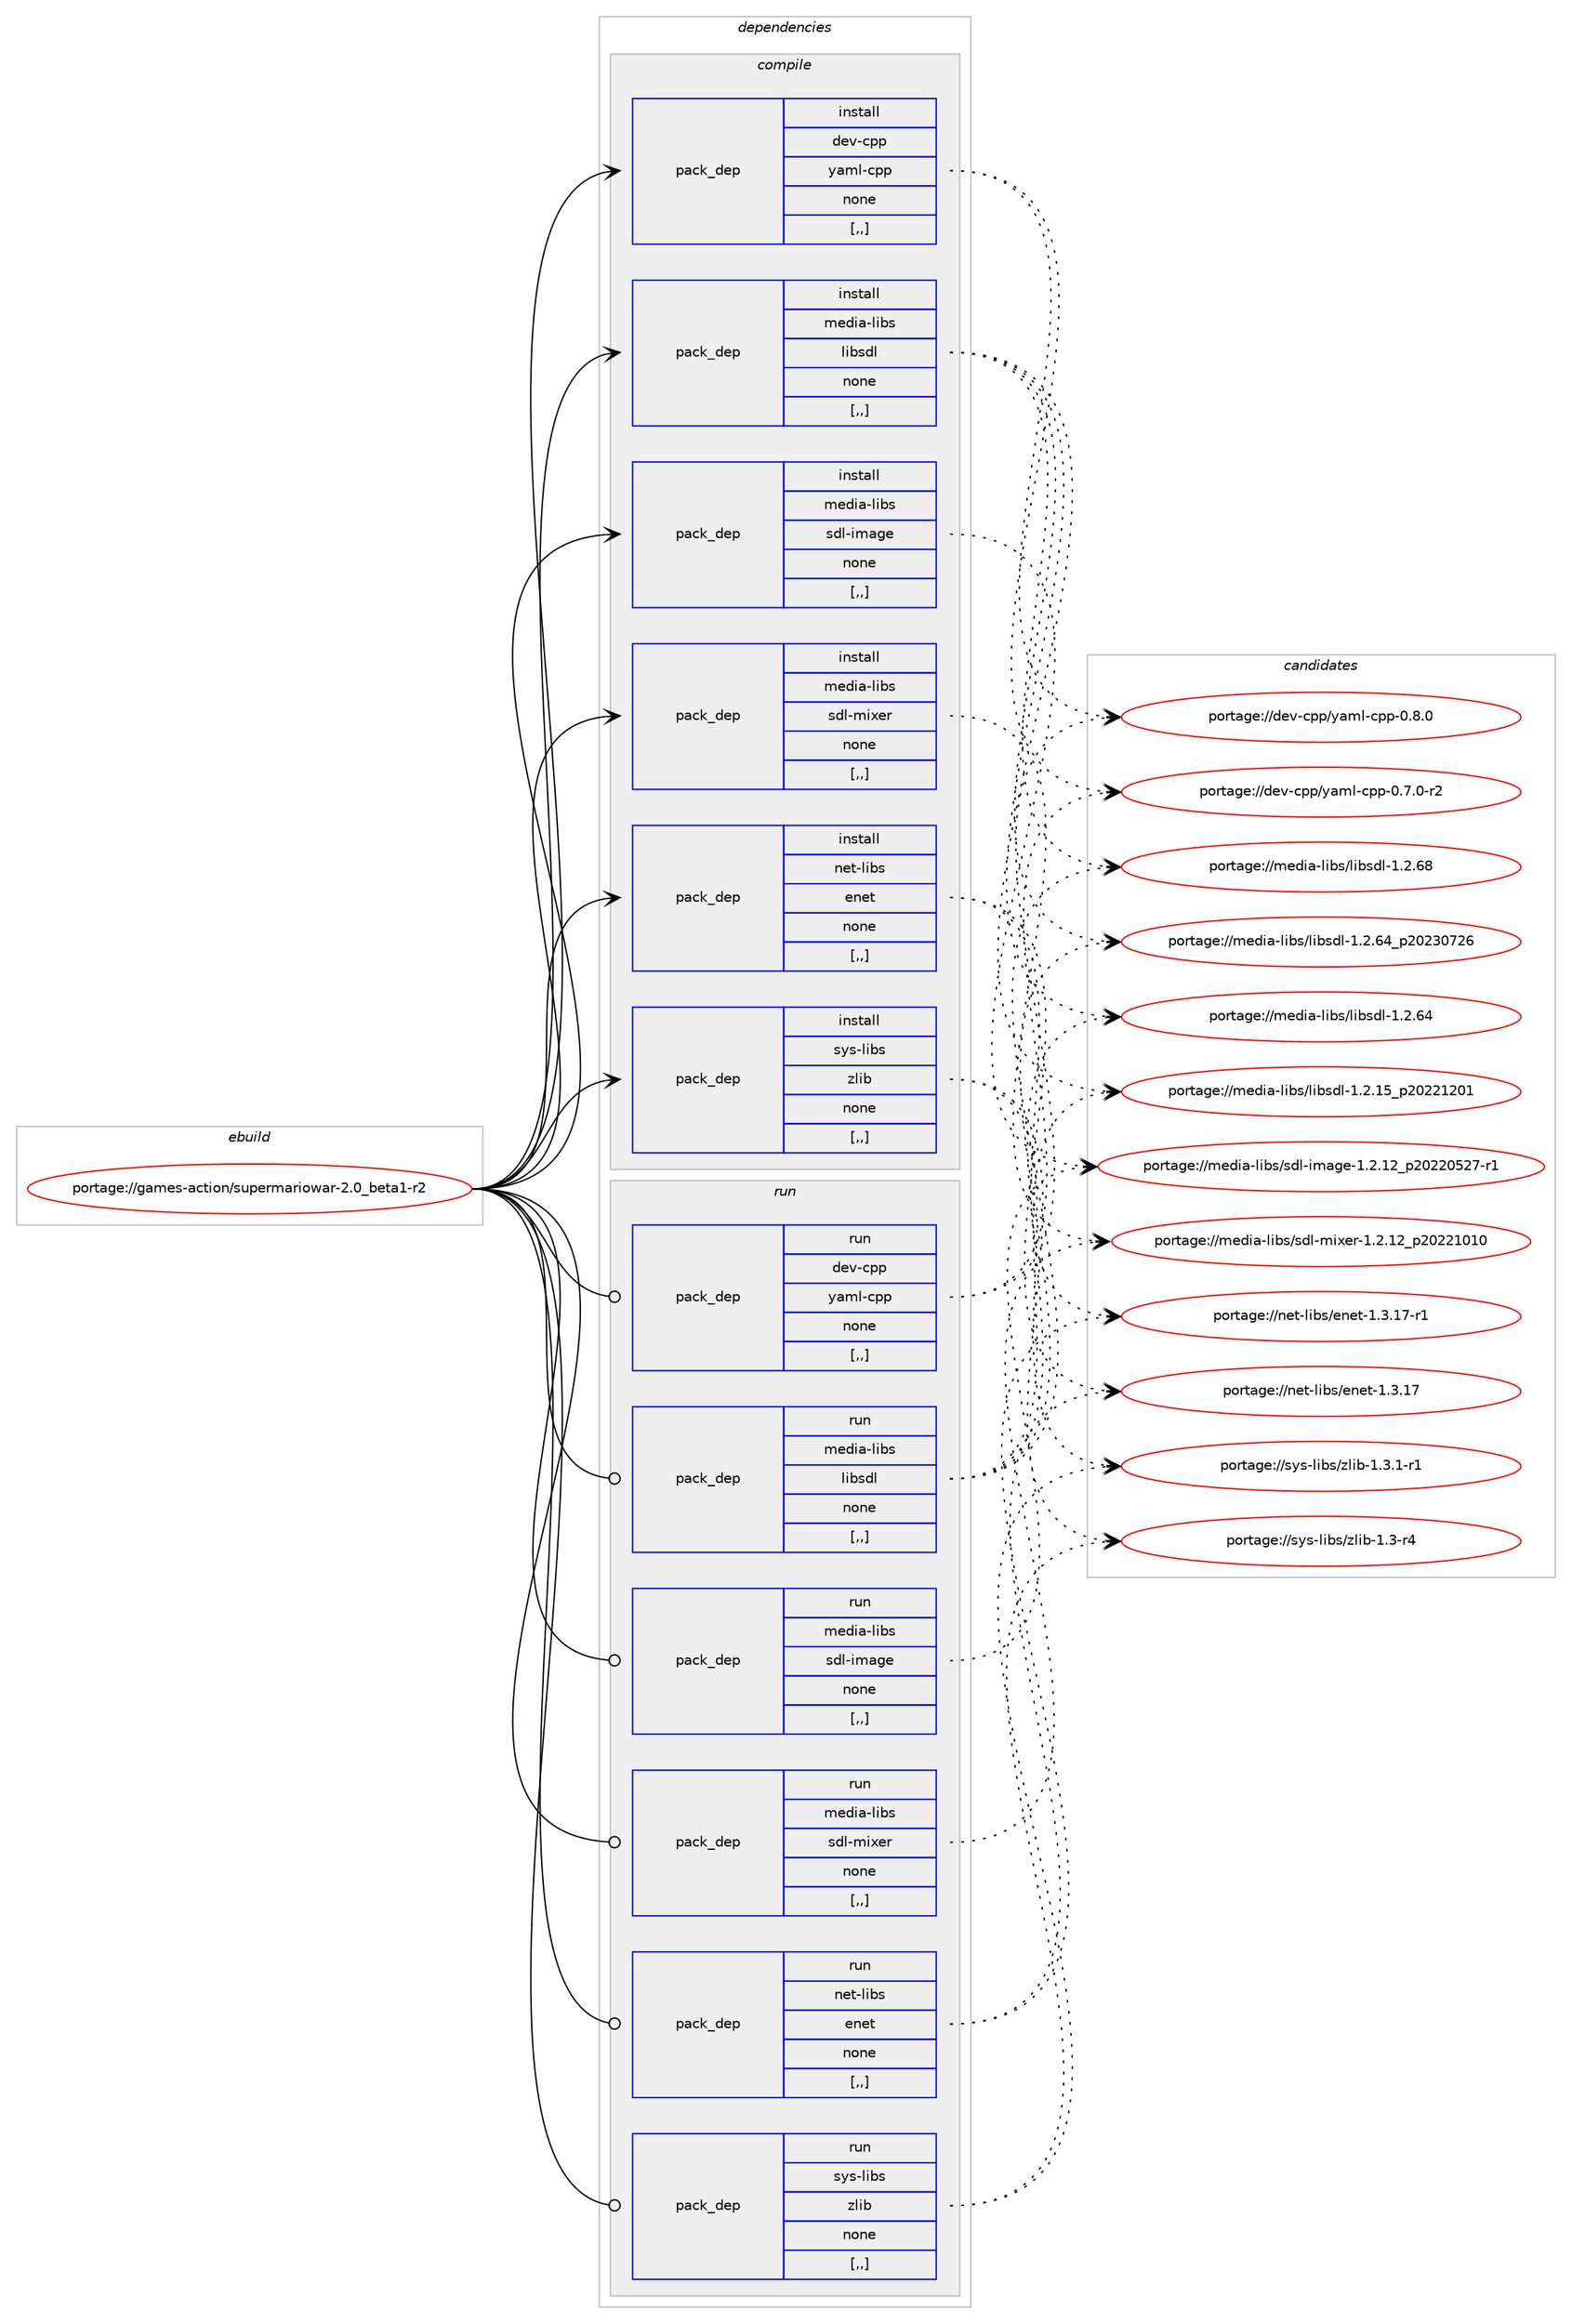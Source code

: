 digraph prolog {

# *************
# Graph options
# *************

newrank=true;
concentrate=true;
compound=true;
graph [rankdir=LR,fontname=Helvetica,fontsize=10,ranksep=1.5];#, ranksep=2.5, nodesep=0.2];
edge  [arrowhead=vee];
node  [fontname=Helvetica,fontsize=10];

# **********
# The ebuild
# **********

subgraph cluster_leftcol {
color=gray;
label=<<i>ebuild</i>>;
id [label="portage://games-action/supermariowar-2.0_beta1-r2", color=red, width=4, href="../games-action/supermariowar-2.0_beta1-r2.svg"];
}

# ****************
# The dependencies
# ****************

subgraph cluster_midcol {
color=gray;
label=<<i>dependencies</i>>;
subgraph cluster_compile {
fillcolor="#eeeeee";
style=filled;
label=<<i>compile</i>>;
subgraph pack159706 {
dependency224033 [label=<<TABLE BORDER="0" CELLBORDER="1" CELLSPACING="0" CELLPADDING="4" WIDTH="220"><TR><TD ROWSPAN="6" CELLPADDING="30">pack_dep</TD></TR><TR><TD WIDTH="110">install</TD></TR><TR><TD>dev-cpp</TD></TR><TR><TD>yaml-cpp</TD></TR><TR><TD>none</TD></TR><TR><TD>[,,]</TD></TR></TABLE>>, shape=none, color=blue];
}
id:e -> dependency224033:w [weight=20,style="solid",arrowhead="vee"];
subgraph pack159707 {
dependency224034 [label=<<TABLE BORDER="0" CELLBORDER="1" CELLSPACING="0" CELLPADDING="4" WIDTH="220"><TR><TD ROWSPAN="6" CELLPADDING="30">pack_dep</TD></TR><TR><TD WIDTH="110">install</TD></TR><TR><TD>media-libs</TD></TR><TR><TD>libsdl</TD></TR><TR><TD>none</TD></TR><TR><TD>[,,]</TD></TR></TABLE>>, shape=none, color=blue];
}
id:e -> dependency224034:w [weight=20,style="solid",arrowhead="vee"];
subgraph pack159708 {
dependency224035 [label=<<TABLE BORDER="0" CELLBORDER="1" CELLSPACING="0" CELLPADDING="4" WIDTH="220"><TR><TD ROWSPAN="6" CELLPADDING="30">pack_dep</TD></TR><TR><TD WIDTH="110">install</TD></TR><TR><TD>media-libs</TD></TR><TR><TD>sdl-image</TD></TR><TR><TD>none</TD></TR><TR><TD>[,,]</TD></TR></TABLE>>, shape=none, color=blue];
}
id:e -> dependency224035:w [weight=20,style="solid",arrowhead="vee"];
subgraph pack159709 {
dependency224036 [label=<<TABLE BORDER="0" CELLBORDER="1" CELLSPACING="0" CELLPADDING="4" WIDTH="220"><TR><TD ROWSPAN="6" CELLPADDING="30">pack_dep</TD></TR><TR><TD WIDTH="110">install</TD></TR><TR><TD>media-libs</TD></TR><TR><TD>sdl-mixer</TD></TR><TR><TD>none</TD></TR><TR><TD>[,,]</TD></TR></TABLE>>, shape=none, color=blue];
}
id:e -> dependency224036:w [weight=20,style="solid",arrowhead="vee"];
subgraph pack159710 {
dependency224037 [label=<<TABLE BORDER="0" CELLBORDER="1" CELLSPACING="0" CELLPADDING="4" WIDTH="220"><TR><TD ROWSPAN="6" CELLPADDING="30">pack_dep</TD></TR><TR><TD WIDTH="110">install</TD></TR><TR><TD>net-libs</TD></TR><TR><TD>enet</TD></TR><TR><TD>none</TD></TR><TR><TD>[,,]</TD></TR></TABLE>>, shape=none, color=blue];
}
id:e -> dependency224037:w [weight=20,style="solid",arrowhead="vee"];
subgraph pack159711 {
dependency224038 [label=<<TABLE BORDER="0" CELLBORDER="1" CELLSPACING="0" CELLPADDING="4" WIDTH="220"><TR><TD ROWSPAN="6" CELLPADDING="30">pack_dep</TD></TR><TR><TD WIDTH="110">install</TD></TR><TR><TD>sys-libs</TD></TR><TR><TD>zlib</TD></TR><TR><TD>none</TD></TR><TR><TD>[,,]</TD></TR></TABLE>>, shape=none, color=blue];
}
id:e -> dependency224038:w [weight=20,style="solid",arrowhead="vee"];
}
subgraph cluster_compileandrun {
fillcolor="#eeeeee";
style=filled;
label=<<i>compile and run</i>>;
}
subgraph cluster_run {
fillcolor="#eeeeee";
style=filled;
label=<<i>run</i>>;
subgraph pack159712 {
dependency224039 [label=<<TABLE BORDER="0" CELLBORDER="1" CELLSPACING="0" CELLPADDING="4" WIDTH="220"><TR><TD ROWSPAN="6" CELLPADDING="30">pack_dep</TD></TR><TR><TD WIDTH="110">run</TD></TR><TR><TD>dev-cpp</TD></TR><TR><TD>yaml-cpp</TD></TR><TR><TD>none</TD></TR><TR><TD>[,,]</TD></TR></TABLE>>, shape=none, color=blue];
}
id:e -> dependency224039:w [weight=20,style="solid",arrowhead="odot"];
subgraph pack159713 {
dependency224040 [label=<<TABLE BORDER="0" CELLBORDER="1" CELLSPACING="0" CELLPADDING="4" WIDTH="220"><TR><TD ROWSPAN="6" CELLPADDING="30">pack_dep</TD></TR><TR><TD WIDTH="110">run</TD></TR><TR><TD>media-libs</TD></TR><TR><TD>libsdl</TD></TR><TR><TD>none</TD></TR><TR><TD>[,,]</TD></TR></TABLE>>, shape=none, color=blue];
}
id:e -> dependency224040:w [weight=20,style="solid",arrowhead="odot"];
subgraph pack159714 {
dependency224041 [label=<<TABLE BORDER="0" CELLBORDER="1" CELLSPACING="0" CELLPADDING="4" WIDTH="220"><TR><TD ROWSPAN="6" CELLPADDING="30">pack_dep</TD></TR><TR><TD WIDTH="110">run</TD></TR><TR><TD>media-libs</TD></TR><TR><TD>sdl-image</TD></TR><TR><TD>none</TD></TR><TR><TD>[,,]</TD></TR></TABLE>>, shape=none, color=blue];
}
id:e -> dependency224041:w [weight=20,style="solid",arrowhead="odot"];
subgraph pack159715 {
dependency224042 [label=<<TABLE BORDER="0" CELLBORDER="1" CELLSPACING="0" CELLPADDING="4" WIDTH="220"><TR><TD ROWSPAN="6" CELLPADDING="30">pack_dep</TD></TR><TR><TD WIDTH="110">run</TD></TR><TR><TD>media-libs</TD></TR><TR><TD>sdl-mixer</TD></TR><TR><TD>none</TD></TR><TR><TD>[,,]</TD></TR></TABLE>>, shape=none, color=blue];
}
id:e -> dependency224042:w [weight=20,style="solid",arrowhead="odot"];
subgraph pack159716 {
dependency224043 [label=<<TABLE BORDER="0" CELLBORDER="1" CELLSPACING="0" CELLPADDING="4" WIDTH="220"><TR><TD ROWSPAN="6" CELLPADDING="30">pack_dep</TD></TR><TR><TD WIDTH="110">run</TD></TR><TR><TD>net-libs</TD></TR><TR><TD>enet</TD></TR><TR><TD>none</TD></TR><TR><TD>[,,]</TD></TR></TABLE>>, shape=none, color=blue];
}
id:e -> dependency224043:w [weight=20,style="solid",arrowhead="odot"];
subgraph pack159717 {
dependency224044 [label=<<TABLE BORDER="0" CELLBORDER="1" CELLSPACING="0" CELLPADDING="4" WIDTH="220"><TR><TD ROWSPAN="6" CELLPADDING="30">pack_dep</TD></TR><TR><TD WIDTH="110">run</TD></TR><TR><TD>sys-libs</TD></TR><TR><TD>zlib</TD></TR><TR><TD>none</TD></TR><TR><TD>[,,]</TD></TR></TABLE>>, shape=none, color=blue];
}
id:e -> dependency224044:w [weight=20,style="solid",arrowhead="odot"];
}
}

# **************
# The candidates
# **************

subgraph cluster_choices {
rank=same;
color=gray;
label=<<i>candidates</i>>;

subgraph choice159706 {
color=black;
nodesep=1;
choice100101118459911211247121971091084599112112454846564648 [label="portage://dev-cpp/yaml-cpp-0.8.0", color=red, width=4,href="../dev-cpp/yaml-cpp-0.8.0.svg"];
choice1001011184599112112471219710910845991121124548465546484511450 [label="portage://dev-cpp/yaml-cpp-0.7.0-r2", color=red, width=4,href="../dev-cpp/yaml-cpp-0.7.0-r2.svg"];
dependency224033:e -> choice100101118459911211247121971091084599112112454846564648:w [style=dotted,weight="100"];
dependency224033:e -> choice1001011184599112112471219710910845991121124548465546484511450:w [style=dotted,weight="100"];
}
subgraph choice159707 {
color=black;
nodesep=1;
choice109101100105974510810598115471081059811510010845494650465456 [label="portage://media-libs/libsdl-1.2.68", color=red, width=4,href="../media-libs/libsdl-1.2.68.svg"];
choice109101100105974510810598115471081059811510010845494650465452951125048505148555054 [label="portage://media-libs/libsdl-1.2.64_p20230726", color=red, width=4,href="../media-libs/libsdl-1.2.64_p20230726.svg"];
choice109101100105974510810598115471081059811510010845494650465452 [label="portage://media-libs/libsdl-1.2.64", color=red, width=4,href="../media-libs/libsdl-1.2.64.svg"];
choice109101100105974510810598115471081059811510010845494650464953951125048505049504849 [label="portage://media-libs/libsdl-1.2.15_p20221201", color=red, width=4,href="../media-libs/libsdl-1.2.15_p20221201.svg"];
dependency224034:e -> choice109101100105974510810598115471081059811510010845494650465456:w [style=dotted,weight="100"];
dependency224034:e -> choice109101100105974510810598115471081059811510010845494650465452951125048505148555054:w [style=dotted,weight="100"];
dependency224034:e -> choice109101100105974510810598115471081059811510010845494650465452:w [style=dotted,weight="100"];
dependency224034:e -> choice109101100105974510810598115471081059811510010845494650464953951125048505049504849:w [style=dotted,weight="100"];
}
subgraph choice159708 {
color=black;
nodesep=1;
choice109101100105974510810598115471151001084510510997103101454946504649509511250485050485350554511449 [label="portage://media-libs/sdl-image-1.2.12_p20220527-r1", color=red, width=4,href="../media-libs/sdl-image-1.2.12_p20220527-r1.svg"];
dependency224035:e -> choice109101100105974510810598115471151001084510510997103101454946504649509511250485050485350554511449:w [style=dotted,weight="100"];
}
subgraph choice159709 {
color=black;
nodesep=1;
choice109101100105974510810598115471151001084510910512010111445494650464950951125048505049484948 [label="portage://media-libs/sdl-mixer-1.2.12_p20221010", color=red, width=4,href="../media-libs/sdl-mixer-1.2.12_p20221010.svg"];
dependency224036:e -> choice109101100105974510810598115471151001084510910512010111445494650464950951125048505049484948:w [style=dotted,weight="100"];
}
subgraph choice159710 {
color=black;
nodesep=1;
choice110101116451081059811547101110101116454946514649554511449 [label="portage://net-libs/enet-1.3.17-r1", color=red, width=4,href="../net-libs/enet-1.3.17-r1.svg"];
choice11010111645108105981154710111010111645494651464955 [label="portage://net-libs/enet-1.3.17", color=red, width=4,href="../net-libs/enet-1.3.17.svg"];
dependency224037:e -> choice110101116451081059811547101110101116454946514649554511449:w [style=dotted,weight="100"];
dependency224037:e -> choice11010111645108105981154710111010111645494651464955:w [style=dotted,weight="100"];
}
subgraph choice159711 {
color=black;
nodesep=1;
choice115121115451081059811547122108105984549465146494511449 [label="portage://sys-libs/zlib-1.3.1-r1", color=red, width=4,href="../sys-libs/zlib-1.3.1-r1.svg"];
choice11512111545108105981154712210810598454946514511452 [label="portage://sys-libs/zlib-1.3-r4", color=red, width=4,href="../sys-libs/zlib-1.3-r4.svg"];
dependency224038:e -> choice115121115451081059811547122108105984549465146494511449:w [style=dotted,weight="100"];
dependency224038:e -> choice11512111545108105981154712210810598454946514511452:w [style=dotted,weight="100"];
}
subgraph choice159712 {
color=black;
nodesep=1;
choice100101118459911211247121971091084599112112454846564648 [label="portage://dev-cpp/yaml-cpp-0.8.0", color=red, width=4,href="../dev-cpp/yaml-cpp-0.8.0.svg"];
choice1001011184599112112471219710910845991121124548465546484511450 [label="portage://dev-cpp/yaml-cpp-0.7.0-r2", color=red, width=4,href="../dev-cpp/yaml-cpp-0.7.0-r2.svg"];
dependency224039:e -> choice100101118459911211247121971091084599112112454846564648:w [style=dotted,weight="100"];
dependency224039:e -> choice1001011184599112112471219710910845991121124548465546484511450:w [style=dotted,weight="100"];
}
subgraph choice159713 {
color=black;
nodesep=1;
choice109101100105974510810598115471081059811510010845494650465456 [label="portage://media-libs/libsdl-1.2.68", color=red, width=4,href="../media-libs/libsdl-1.2.68.svg"];
choice109101100105974510810598115471081059811510010845494650465452951125048505148555054 [label="portage://media-libs/libsdl-1.2.64_p20230726", color=red, width=4,href="../media-libs/libsdl-1.2.64_p20230726.svg"];
choice109101100105974510810598115471081059811510010845494650465452 [label="portage://media-libs/libsdl-1.2.64", color=red, width=4,href="../media-libs/libsdl-1.2.64.svg"];
choice109101100105974510810598115471081059811510010845494650464953951125048505049504849 [label="portage://media-libs/libsdl-1.2.15_p20221201", color=red, width=4,href="../media-libs/libsdl-1.2.15_p20221201.svg"];
dependency224040:e -> choice109101100105974510810598115471081059811510010845494650465456:w [style=dotted,weight="100"];
dependency224040:e -> choice109101100105974510810598115471081059811510010845494650465452951125048505148555054:w [style=dotted,weight="100"];
dependency224040:e -> choice109101100105974510810598115471081059811510010845494650465452:w [style=dotted,weight="100"];
dependency224040:e -> choice109101100105974510810598115471081059811510010845494650464953951125048505049504849:w [style=dotted,weight="100"];
}
subgraph choice159714 {
color=black;
nodesep=1;
choice109101100105974510810598115471151001084510510997103101454946504649509511250485050485350554511449 [label="portage://media-libs/sdl-image-1.2.12_p20220527-r1", color=red, width=4,href="../media-libs/sdl-image-1.2.12_p20220527-r1.svg"];
dependency224041:e -> choice109101100105974510810598115471151001084510510997103101454946504649509511250485050485350554511449:w [style=dotted,weight="100"];
}
subgraph choice159715 {
color=black;
nodesep=1;
choice109101100105974510810598115471151001084510910512010111445494650464950951125048505049484948 [label="portage://media-libs/sdl-mixer-1.2.12_p20221010", color=red, width=4,href="../media-libs/sdl-mixer-1.2.12_p20221010.svg"];
dependency224042:e -> choice109101100105974510810598115471151001084510910512010111445494650464950951125048505049484948:w [style=dotted,weight="100"];
}
subgraph choice159716 {
color=black;
nodesep=1;
choice110101116451081059811547101110101116454946514649554511449 [label="portage://net-libs/enet-1.3.17-r1", color=red, width=4,href="../net-libs/enet-1.3.17-r1.svg"];
choice11010111645108105981154710111010111645494651464955 [label="portage://net-libs/enet-1.3.17", color=red, width=4,href="../net-libs/enet-1.3.17.svg"];
dependency224043:e -> choice110101116451081059811547101110101116454946514649554511449:w [style=dotted,weight="100"];
dependency224043:e -> choice11010111645108105981154710111010111645494651464955:w [style=dotted,weight="100"];
}
subgraph choice159717 {
color=black;
nodesep=1;
choice115121115451081059811547122108105984549465146494511449 [label="portage://sys-libs/zlib-1.3.1-r1", color=red, width=4,href="../sys-libs/zlib-1.3.1-r1.svg"];
choice11512111545108105981154712210810598454946514511452 [label="portage://sys-libs/zlib-1.3-r4", color=red, width=4,href="../sys-libs/zlib-1.3-r4.svg"];
dependency224044:e -> choice115121115451081059811547122108105984549465146494511449:w [style=dotted,weight="100"];
dependency224044:e -> choice11512111545108105981154712210810598454946514511452:w [style=dotted,weight="100"];
}
}

}
